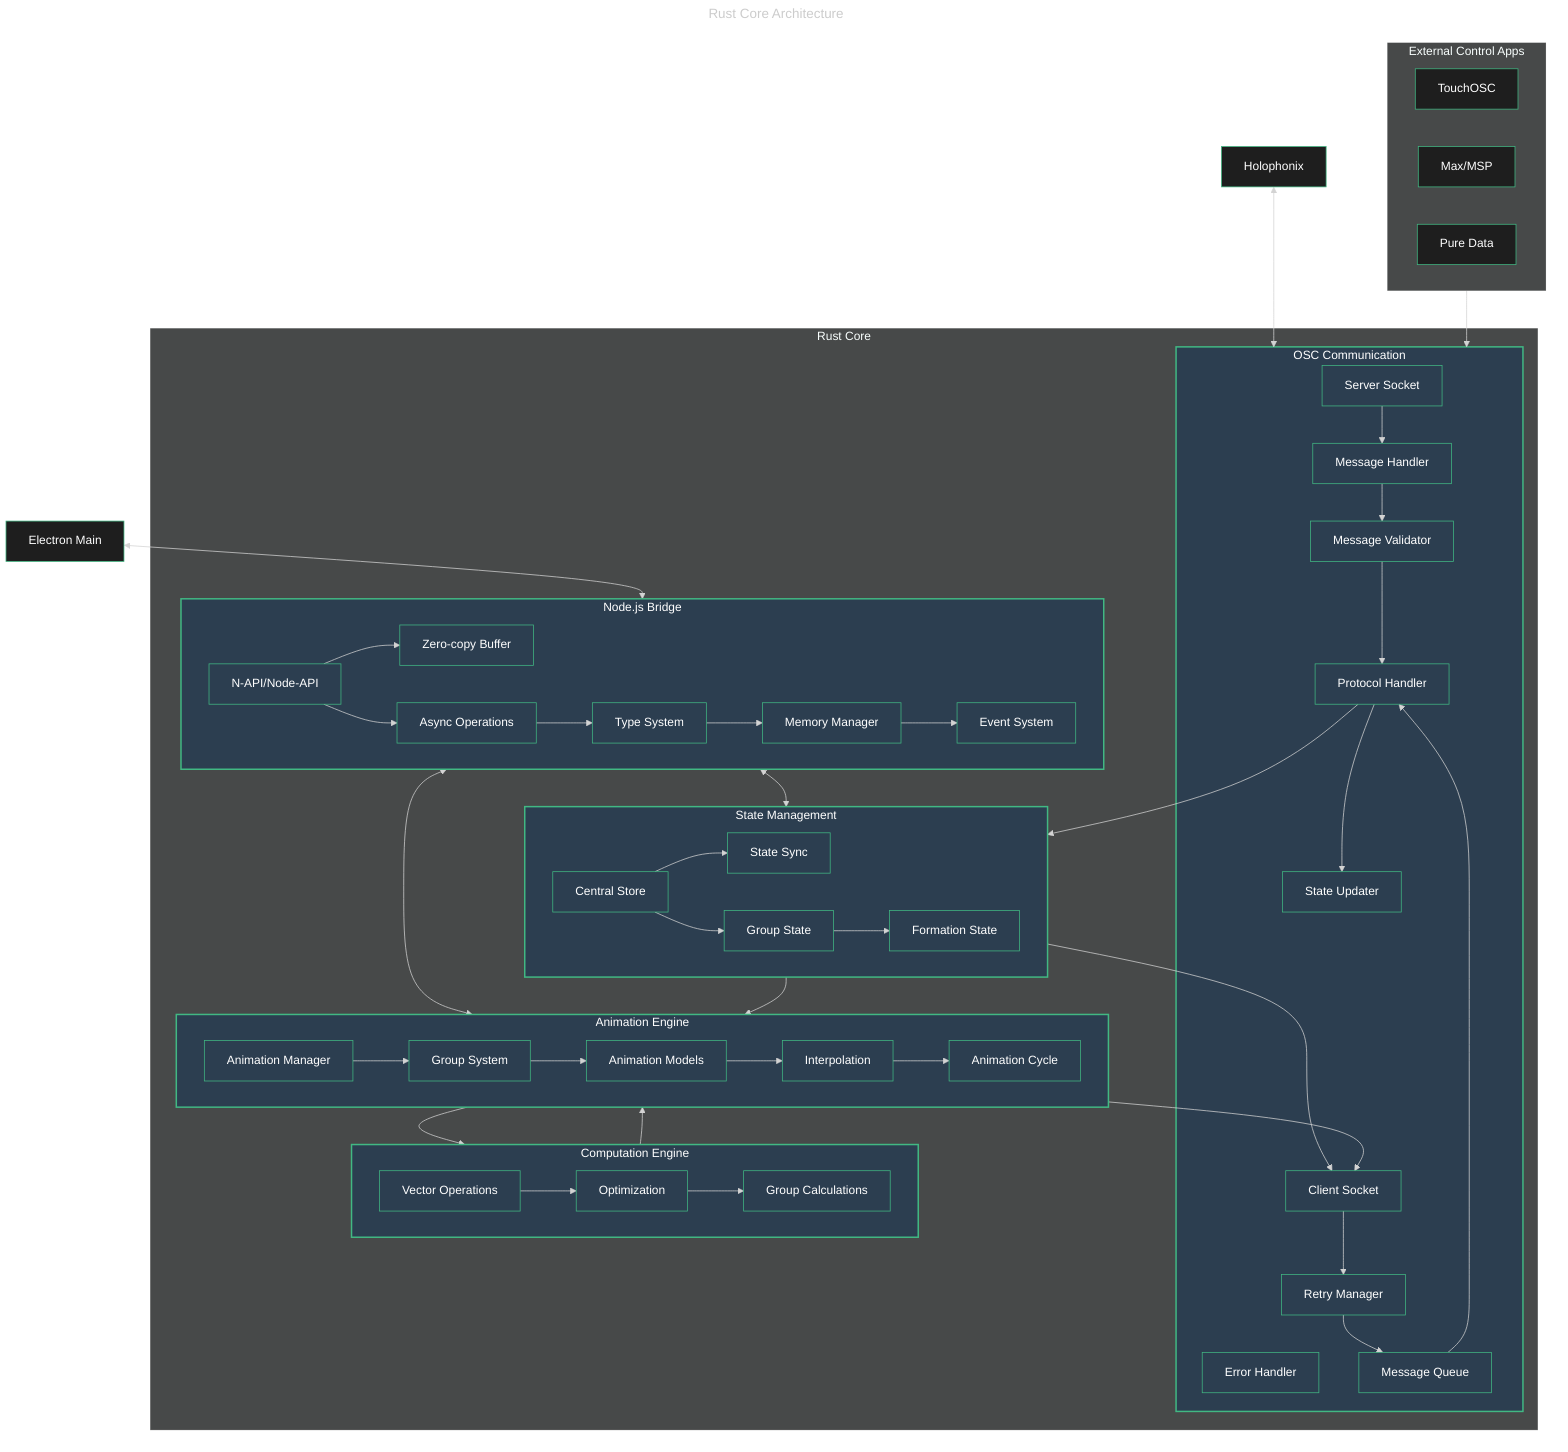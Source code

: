 ---
title: Rust Core Architecture
---
%%{init: {'theme': 'dark', 'themeVariables': { 'darkMode': true }}}%%
flowchart TB
    %% Rust Core Architecture
    subgraph RustCore["Rust Core"]
        subgraph NodeBridge["Node.js Bridge"]
            NAPI["N-API/Node-API"]
            ZeroCopy["Zero-copy Buffer"]
            AsyncOps["Async Operations"]
            TypeConversion["Type System"]
            MemManager["Memory Manager"]
            EventSystem["Event System"]
            
            NAPI --> ZeroCopy
            NAPI --> AsyncOps
            AsyncOps --> TypeConversion
            TypeConversion --> MemManager
            MemManager --> EventSystem
        end

        subgraph OSCLayer["OSC Communication"]
            OSCServer["Server Socket"]
            IncomingHandler["Message Handler"]
            ServerValidator["Message Validator"]
            StateUpdater["State Updater"]
            ErrorHandler["Error Handler"]
            OSCClient["Client Socket"]
            RetryManager["Retry Manager"]
            MessageQueue["Message Queue"]
            Protocol["Protocol Handler"]
            
            OSCServer --> IncomingHandler
            IncomingHandler --> ServerValidator
            ServerValidator --> Protocol
            Protocol --> StateUpdater
            OSCClient --> RetryManager
            RetryManager --> MessageQueue
            MessageQueue --> Protocol
        end

        subgraph StateManagement["State Management"]
            StateStore["Central Store"]
            StateSync["State Sync"]
            GroupState["Group State"]
            FormationState["Formation State"]
            
            StateStore --> StateSync
            StateStore --> GroupState
            GroupState --> FormationState
        end

        subgraph AnimationEngine["Animation Engine"]
            AnimManager["Animation Manager"]
            GroupManager["Group System"]
            AnimModels["Animation Models"]
            InterpolationSystem["Interpolation"]
            CycleManager["Animation Cycle"]
            
            AnimManager --> GroupManager
            GroupManager --> AnimModels
            AnimModels --> InterpolationSystem
            InterpolationSystem --> CycleManager
        end

        subgraph ComputationEngine["Computation Engine"]
            VectorOps["Vector Operations"]
            Optimization["Optimization"]
            GroupCalc["Group Calculations"]
            
            VectorOps --> Optimization
            Optimization --> GroupCalc
        end

        %% Inter-module Communication
        NodeBridge <--> StateManagement
        NodeBridge <--> AnimationEngine
        Protocol --> StateManagement
        StateManagement --> AnimationEngine
        AnimationEngine --> ComputationEngine
        StateManagement --> OSCClient
        AnimationEngine --> OSCClient
        ComputationEngine --> AnimationEngine
    end

    %% External Connections
    ElectronMain["Electron Main"] <--> NodeBridge
    Holophonix["Holophonix"] <--> OSCLayer
    
    %% Control Apps
    subgraph ExternalApps["External Control Apps"]
        TouchOSC["TouchOSC"]
        MaxMSP["Max/MSP"]
        PureData["Pure Data"]
    end
    
    ExternalApps --> OSCLayer

    %% Styling
    classDef default fill:#2C3E50,stroke:#41B883,color:#fff
    classDef external fill:#1E1E1E,stroke:#41B883,color:#fff
    classDef module fill:#2C3E50,stroke:#41B883,color:#fff,stroke-width:2px
    
    class Holophonix,ElectronMain,TouchOSC,MaxMSP,PureData external
    class NodeBridge,OSCLayer,StateManagement,AnimationEngine,ComputationEngine module